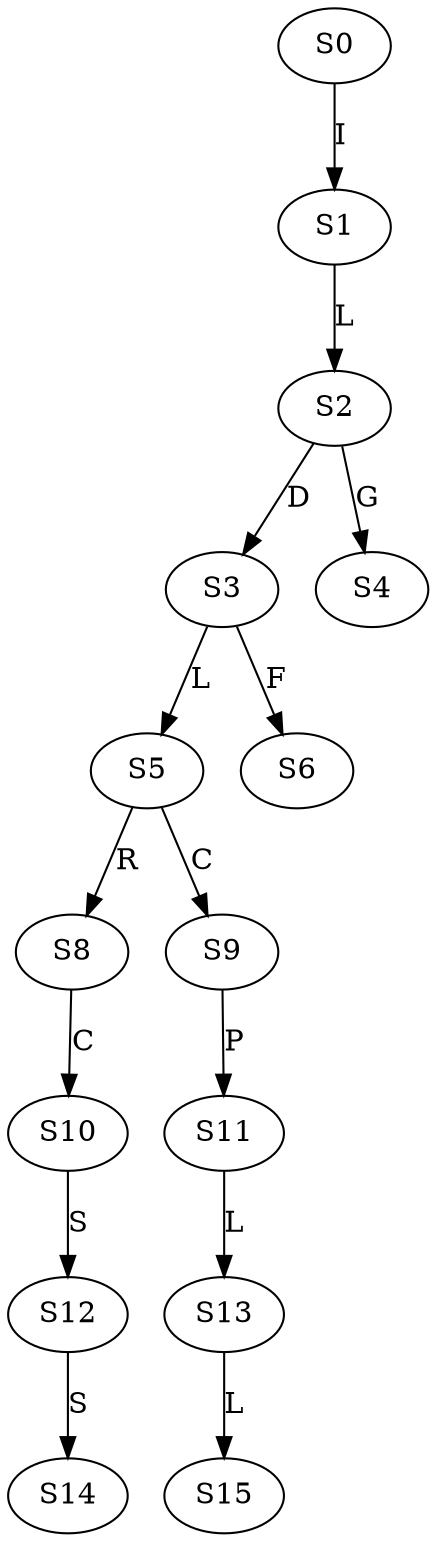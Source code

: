 strict digraph  {
	S0 -> S1 [ label = I ];
	S1 -> S2 [ label = L ];
	S2 -> S3 [ label = D ];
	S2 -> S4 [ label = G ];
	S3 -> S5 [ label = L ];
	S3 -> S6 [ label = F ];
	S5 -> S8 [ label = R ];
	S5 -> S9 [ label = C ];
	S8 -> S10 [ label = C ];
	S9 -> S11 [ label = P ];
	S10 -> S12 [ label = S ];
	S11 -> S13 [ label = L ];
	S12 -> S14 [ label = S ];
	S13 -> S15 [ label = L ];
}
